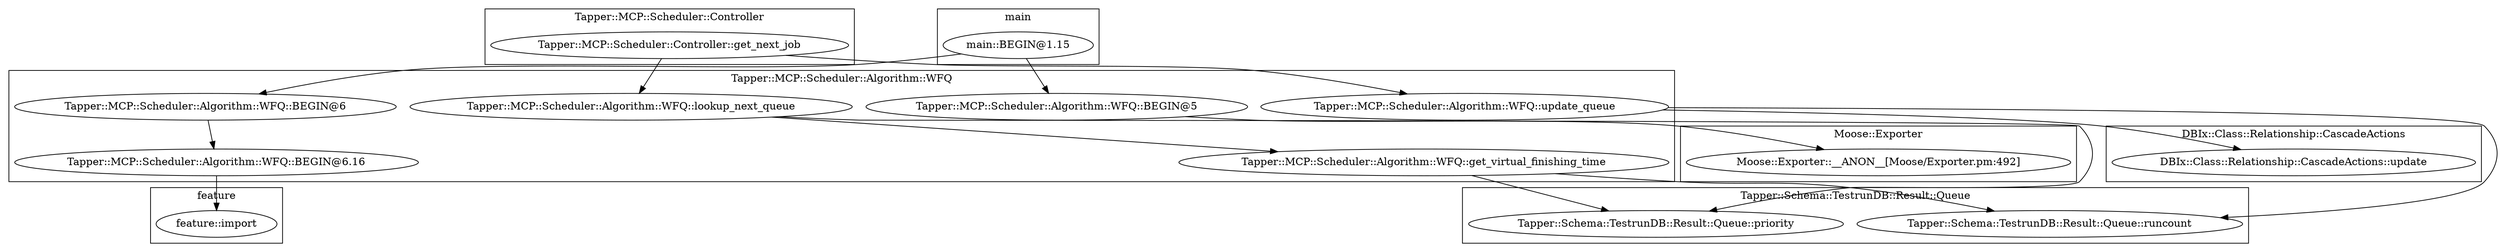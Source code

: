 digraph {
graph [overlap=false]
subgraph cluster_DBIx_Class_Relationship_CascadeActions {
	label="DBIx::Class::Relationship::CascadeActions";
	"DBIx::Class::Relationship::CascadeActions::update";
}
subgraph cluster_feature {
	label="feature";
	"feature::import";
}
subgraph cluster_Tapper_Schema_TestrunDB_Result_Queue {
	label="Tapper::Schema::TestrunDB::Result::Queue";
	"Tapper::Schema::TestrunDB::Result::Queue::runcount";
	"Tapper::Schema::TestrunDB::Result::Queue::priority";
}
subgraph cluster_Moose_Exporter {
	label="Moose::Exporter";
	"Moose::Exporter::__ANON__[Moose/Exporter.pm:492]";
}
subgraph cluster_Tapper_MCP_Scheduler_Algorithm_WFQ {
	label="Tapper::MCP::Scheduler::Algorithm::WFQ";
	"Tapper::MCP::Scheduler::Algorithm::WFQ::BEGIN@5";
	"Tapper::MCP::Scheduler::Algorithm::WFQ::get_virtual_finishing_time";
	"Tapper::MCP::Scheduler::Algorithm::WFQ::lookup_next_queue";
	"Tapper::MCP::Scheduler::Algorithm::WFQ::BEGIN@6";
	"Tapper::MCP::Scheduler::Algorithm::WFQ::BEGIN@6.16";
	"Tapper::MCP::Scheduler::Algorithm::WFQ::update_queue";
}
subgraph cluster_Tapper_MCP_Scheduler_Controller {
	label="Tapper::MCP::Scheduler::Controller";
	"Tapper::MCP::Scheduler::Controller::get_next_job";
}
subgraph cluster_main {
	label="main";
	"main::BEGIN@1.15";
}
"Tapper::MCP::Scheduler::Algorithm::WFQ::BEGIN@5" -> "Moose::Exporter::__ANON__[Moose/Exporter.pm:492]";
"Tapper::MCP::Scheduler::Algorithm::WFQ::update_queue" -> "DBIx::Class::Relationship::CascadeActions::update";
"Tapper::MCP::Scheduler::Controller::get_next_job" -> "Tapper::MCP::Scheduler::Algorithm::WFQ::update_queue";
"Tapper::MCP::Scheduler::Algorithm::WFQ::BEGIN@6" -> "Tapper::MCP::Scheduler::Algorithm::WFQ::BEGIN@6.16";
"main::BEGIN@1.15" -> "Tapper::MCP::Scheduler::Algorithm::WFQ::BEGIN@6";
"Tapper::MCP::Scheduler::Controller::get_next_job" -> "Tapper::MCP::Scheduler::Algorithm::WFQ::lookup_next_queue";
"Tapper::MCP::Scheduler::Algorithm::WFQ::lookup_next_queue" -> "Tapper::MCP::Scheduler::Algorithm::WFQ::get_virtual_finishing_time";
"main::BEGIN@1.15" -> "Tapper::MCP::Scheduler::Algorithm::WFQ::BEGIN@5";
"Tapper::MCP::Scheduler::Algorithm::WFQ::get_virtual_finishing_time" -> "Tapper::Schema::TestrunDB::Result::Queue::priority";
"Tapper::MCP::Scheduler::Algorithm::WFQ::lookup_next_queue" -> "Tapper::Schema::TestrunDB::Result::Queue::priority";
"Tapper::MCP::Scheduler::Algorithm::WFQ::BEGIN@6.16" -> "feature::import";
"Tapper::MCP::Scheduler::Algorithm::WFQ::get_virtual_finishing_time" -> "Tapper::Schema::TestrunDB::Result::Queue::runcount";
"Tapper::MCP::Scheduler::Algorithm::WFQ::update_queue" -> "Tapper::Schema::TestrunDB::Result::Queue::runcount";
}
